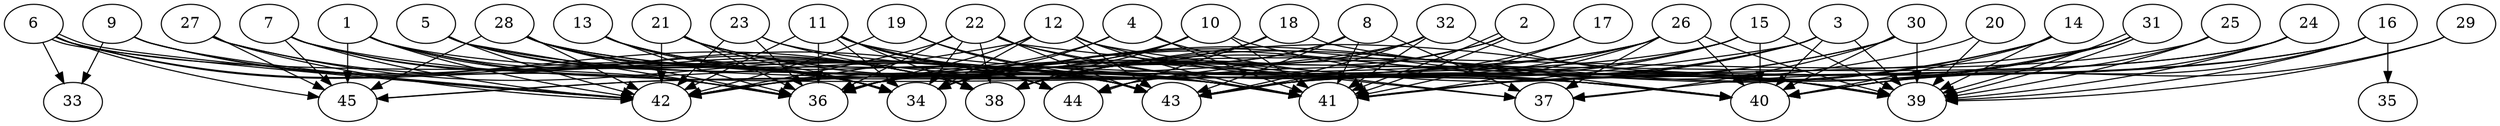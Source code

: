 // DAG automatically generated by daggen at Thu Oct  3 14:07:24 2019
// ./daggen --dot -n 45 --ccr 0.5 --fat 0.9 --regular 0.9 --density 0.6 --mindata 5242880 --maxdata 52428800 
digraph G {
  1 [size="68288512", alpha="0.15", expect_size="34144256"] 
  1 -> 36 [size ="34144256"]
  1 -> 38 [size ="34144256"]
  1 -> 41 [size ="34144256"]
  1 -> 42 [size ="34144256"]
  1 -> 43 [size ="34144256"]
  1 -> 45 [size ="34144256"]
  2 [size="59107328", alpha="0.20", expect_size="29553664"] 
  2 -> 38 [size ="29553664"]
  2 -> 41 [size ="29553664"]
  2 -> 41 [size ="29553664"]
  2 -> 43 [size ="29553664"]
  3 [size="55427072", alpha="0.14", expect_size="27713536"] 
  3 -> 34 [size ="27713536"]
  3 -> 36 [size ="27713536"]
  3 -> 39 [size ="27713536"]
  3 -> 40 [size ="27713536"]
  3 -> 41 [size ="27713536"]
  3 -> 43 [size ="27713536"]
  4 [size="57298944", alpha="0.07", expect_size="28649472"] 
  4 -> 34 [size ="28649472"]
  4 -> 36 [size ="28649472"]
  4 -> 40 [size ="28649472"]
  4 -> 41 [size ="28649472"]
  5 [size="45340672", alpha="0.04", expect_size="22670336"] 
  5 -> 34 [size ="22670336"]
  5 -> 36 [size ="22670336"]
  5 -> 38 [size ="22670336"]
  5 -> 40 [size ="22670336"]
  5 -> 42 [size ="22670336"]
  6 [size="65800192", alpha="0.19", expect_size="32900096"] 
  6 -> 33 [size ="32900096"]
  6 -> 34 [size ="32900096"]
  6 -> 36 [size ="32900096"]
  6 -> 42 [size ="32900096"]
  6 -> 42 [size ="32900096"]
  6 -> 43 [size ="32900096"]
  6 -> 45 [size ="32900096"]
  7 [size="38746112", alpha="0.15", expect_size="19373056"] 
  7 -> 34 [size ="19373056"]
  7 -> 38 [size ="19373056"]
  7 -> 39 [size ="19373056"]
  7 -> 42 [size ="19373056"]
  7 -> 45 [size ="19373056"]
  8 [size="58785792", alpha="0.01", expect_size="29392896"] 
  8 -> 34 [size ="29392896"]
  8 -> 37 [size ="29392896"]
  8 -> 38 [size ="29392896"]
  8 -> 41 [size ="29392896"]
  8 -> 43 [size ="29392896"]
  9 [size="40706048", alpha="0.15", expect_size="20353024"] 
  9 -> 33 [size ="20353024"]
  9 -> 34 [size ="20353024"]
  9 -> 38 [size ="20353024"]
  9 -> 42 [size ="20353024"]
  10 [size="74639360", alpha="0.12", expect_size="37319680"] 
  10 -> 34 [size ="37319680"]
  10 -> 38 [size ="37319680"]
  10 -> 39 [size ="37319680"]
  10 -> 41 [size ="37319680"]
  10 -> 42 [size ="37319680"]
  11 [size="29171712", alpha="0.08", expect_size="14585856"] 
  11 -> 34 [size ="14585856"]
  11 -> 36 [size ="14585856"]
  11 -> 38 [size ="14585856"]
  11 -> 39 [size ="14585856"]
  11 -> 41 [size ="14585856"]
  11 -> 42 [size ="14585856"]
  11 -> 43 [size ="14585856"]
  11 -> 44 [size ="14585856"]
  12 [size="98162688", alpha="0.05", expect_size="49081344"] 
  12 -> 34 [size ="49081344"]
  12 -> 36 [size ="49081344"]
  12 -> 37 [size ="49081344"]
  12 -> 40 [size ="49081344"]
  12 -> 41 [size ="49081344"]
  12 -> 42 [size ="49081344"]
  12 -> 43 [size ="49081344"]
  13 [size="97404928", alpha="0.15", expect_size="48702464"] 
  13 -> 34 [size ="48702464"]
  13 -> 36 [size ="48702464"]
  13 -> 43 [size ="48702464"]
  13 -> 44 [size ="48702464"]
  14 [size="67317760", alpha="0.12", expect_size="33658880"] 
  14 -> 39 [size ="33658880"]
  14 -> 40 [size ="33658880"]
  14 -> 43 [size ="33658880"]
  14 -> 44 [size ="33658880"]
  15 [size="102096896", alpha="0.05", expect_size="51048448"] 
  15 -> 38 [size ="51048448"]
  15 -> 39 [size ="51048448"]
  15 -> 40 [size ="51048448"]
  15 -> 42 [size ="51048448"]
  15 -> 43 [size ="51048448"]
  16 [size="27881472", alpha="0.06", expect_size="13940736"] 
  16 -> 35 [size ="13940736"]
  16 -> 36 [size ="13940736"]
  16 -> 39 [size ="13940736"]
  16 -> 40 [size ="13940736"]
  16 -> 43 [size ="13940736"]
  17 [size="22427648", alpha="0.12", expect_size="11213824"] 
  17 -> 41 [size ="11213824"]
  17 -> 43 [size ="11213824"]
  18 [size="91002880", alpha="0.05", expect_size="45501440"] 
  18 -> 36 [size ="45501440"]
  18 -> 40 [size ="45501440"]
  18 -> 44 [size ="45501440"]
  19 [size="97316864", alpha="0.15", expect_size="48658432"] 
  19 -> 41 [size ="48658432"]
  19 -> 42 [size ="48658432"]
  19 -> 43 [size ="48658432"]
  20 [size="74346496", alpha="0.15", expect_size="37173248"] 
  20 -> 34 [size ="37173248"]
  20 -> 39 [size ="37173248"]
  21 [size="38881280", alpha="0.07", expect_size="19440640"] 
  21 -> 34 [size ="19440640"]
  21 -> 36 [size ="19440640"]
  21 -> 41 [size ="19440640"]
  21 -> 42 [size ="19440640"]
  21 -> 43 [size ="19440640"]
  21 -> 44 [size ="19440640"]
  22 [size="75556864", alpha="0.09", expect_size="37778432"] 
  22 -> 34 [size ="37778432"]
  22 -> 36 [size ="37778432"]
  22 -> 37 [size ="37778432"]
  22 -> 38 [size ="37778432"]
  22 -> 40 [size ="37778432"]
  22 -> 41 [size ="37778432"]
  22 -> 42 [size ="37778432"]
  22 -> 43 [size ="37778432"]
  23 [size="97339392", alpha="0.01", expect_size="48669696"] 
  23 -> 36 [size ="48669696"]
  23 -> 40 [size ="48669696"]
  23 -> 41 [size ="48669696"]
  23 -> 42 [size ="48669696"]
  24 [size="73058304", alpha="0.03", expect_size="36529152"] 
  24 -> 39 [size ="36529152"]
  24 -> 40 [size ="36529152"]
  24 -> 41 [size ="36529152"]
  24 -> 44 [size ="36529152"]
  25 [size="33462272", alpha="0.12", expect_size="16731136"] 
  25 -> 34 [size ="16731136"]
  25 -> 39 [size ="16731136"]
  25 -> 40 [size ="16731136"]
  26 [size="56993792", alpha="0.13", expect_size="28496896"] 
  26 -> 36 [size ="28496896"]
  26 -> 37 [size ="28496896"]
  26 -> 39 [size ="28496896"]
  26 -> 40 [size ="28496896"]
  26 -> 41 [size ="28496896"]
  26 -> 42 [size ="28496896"]
  26 -> 45 [size ="28496896"]
  27 [size="83935232", alpha="0.20", expect_size="41967616"] 
  27 -> 42 [size ="41967616"]
  27 -> 43 [size ="41967616"]
  27 -> 44 [size ="41967616"]
  27 -> 45 [size ="41967616"]
  28 [size="44040192", alpha="0.17", expect_size="22020096"] 
  28 -> 34 [size ="22020096"]
  28 -> 36 [size ="22020096"]
  28 -> 38 [size ="22020096"]
  28 -> 39 [size ="22020096"]
  28 -> 40 [size ="22020096"]
  28 -> 42 [size ="22020096"]
  28 -> 45 [size ="22020096"]
  29 [size="66721792", alpha="0.00", expect_size="33360896"] 
  29 -> 39 [size ="33360896"]
  29 -> 40 [size ="33360896"]
  30 [size="45060096", alpha="0.17", expect_size="22530048"] 
  30 -> 34 [size ="22530048"]
  30 -> 37 [size ="22530048"]
  30 -> 38 [size ="22530048"]
  30 -> 39 [size ="22530048"]
  30 -> 40 [size ="22530048"]
  31 [size="22077440", alpha="0.18", expect_size="11038720"] 
  31 -> 37 [size ="11038720"]
  31 -> 38 [size ="11038720"]
  31 -> 39 [size ="11038720"]
  31 -> 39 [size ="11038720"]
  31 -> 41 [size ="11038720"]
  31 -> 43 [size ="11038720"]
  32 [size="55576576", alpha="0.18", expect_size="27788288"] 
  32 -> 38 [size ="27788288"]
  32 -> 39 [size ="27788288"]
  32 -> 41 [size ="27788288"]
  32 -> 43 [size ="27788288"]
  32 -> 45 [size ="27788288"]
  33 [size="99807232", alpha="0.16", expect_size="49903616"] 
  34 [size="10969088", alpha="0.06", expect_size="5484544"] 
  35 [size="24619008", alpha="0.15", expect_size="12309504"] 
  36 [size="81242112", alpha="0.09", expect_size="40621056"] 
  37 [size="47407104", alpha="0.04", expect_size="23703552"] 
  38 [size="45750272", alpha="0.17", expect_size="22875136"] 
  39 [size="30197760", alpha="0.08", expect_size="15098880"] 
  40 [size="30976000", alpha="0.13", expect_size="15488000"] 
  41 [size="17862656", alpha="0.04", expect_size="8931328"] 
  42 [size="103921664", alpha="0.08", expect_size="51960832"] 
  43 [size="93712384", alpha="0.11", expect_size="46856192"] 
  44 [size="74158080", alpha="0.07", expect_size="37079040"] 
  45 [size="102088704", alpha="0.08", expect_size="51044352"] 
}
